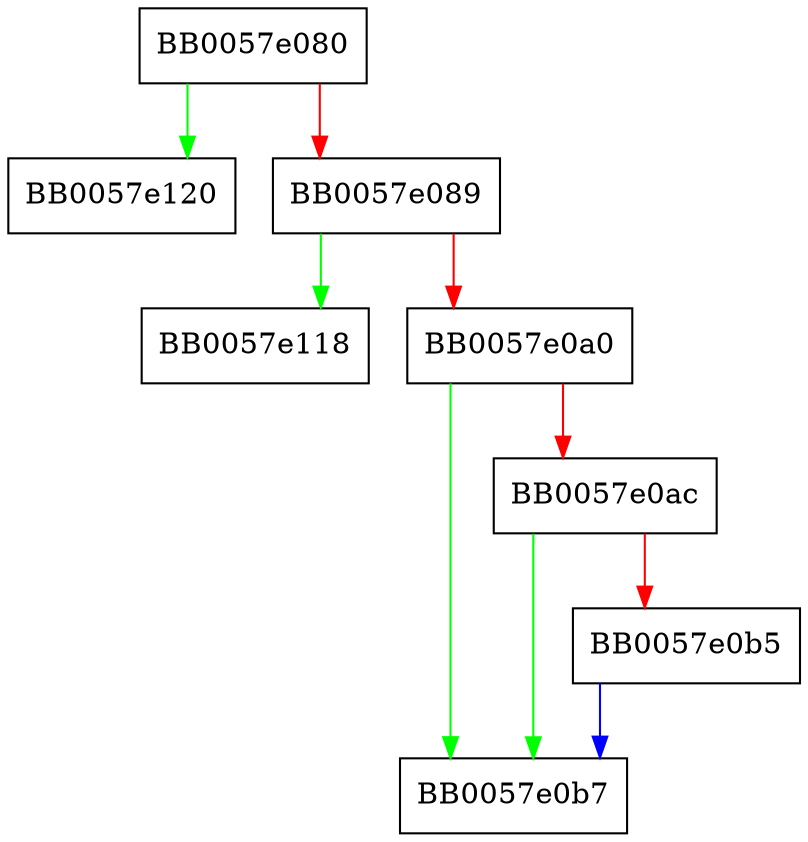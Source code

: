 digraph DSA_free {
  node [shape="box"];
  graph [splines=ortho];
  BB0057e080 -> BB0057e120 [color="green"];
  BB0057e080 -> BB0057e089 [color="red"];
  BB0057e089 -> BB0057e118 [color="green"];
  BB0057e089 -> BB0057e0a0 [color="red"];
  BB0057e0a0 -> BB0057e0b7 [color="green"];
  BB0057e0a0 -> BB0057e0ac [color="red"];
  BB0057e0ac -> BB0057e0b7 [color="green"];
  BB0057e0ac -> BB0057e0b5 [color="red"];
  BB0057e0b5 -> BB0057e0b7 [color="blue"];
}